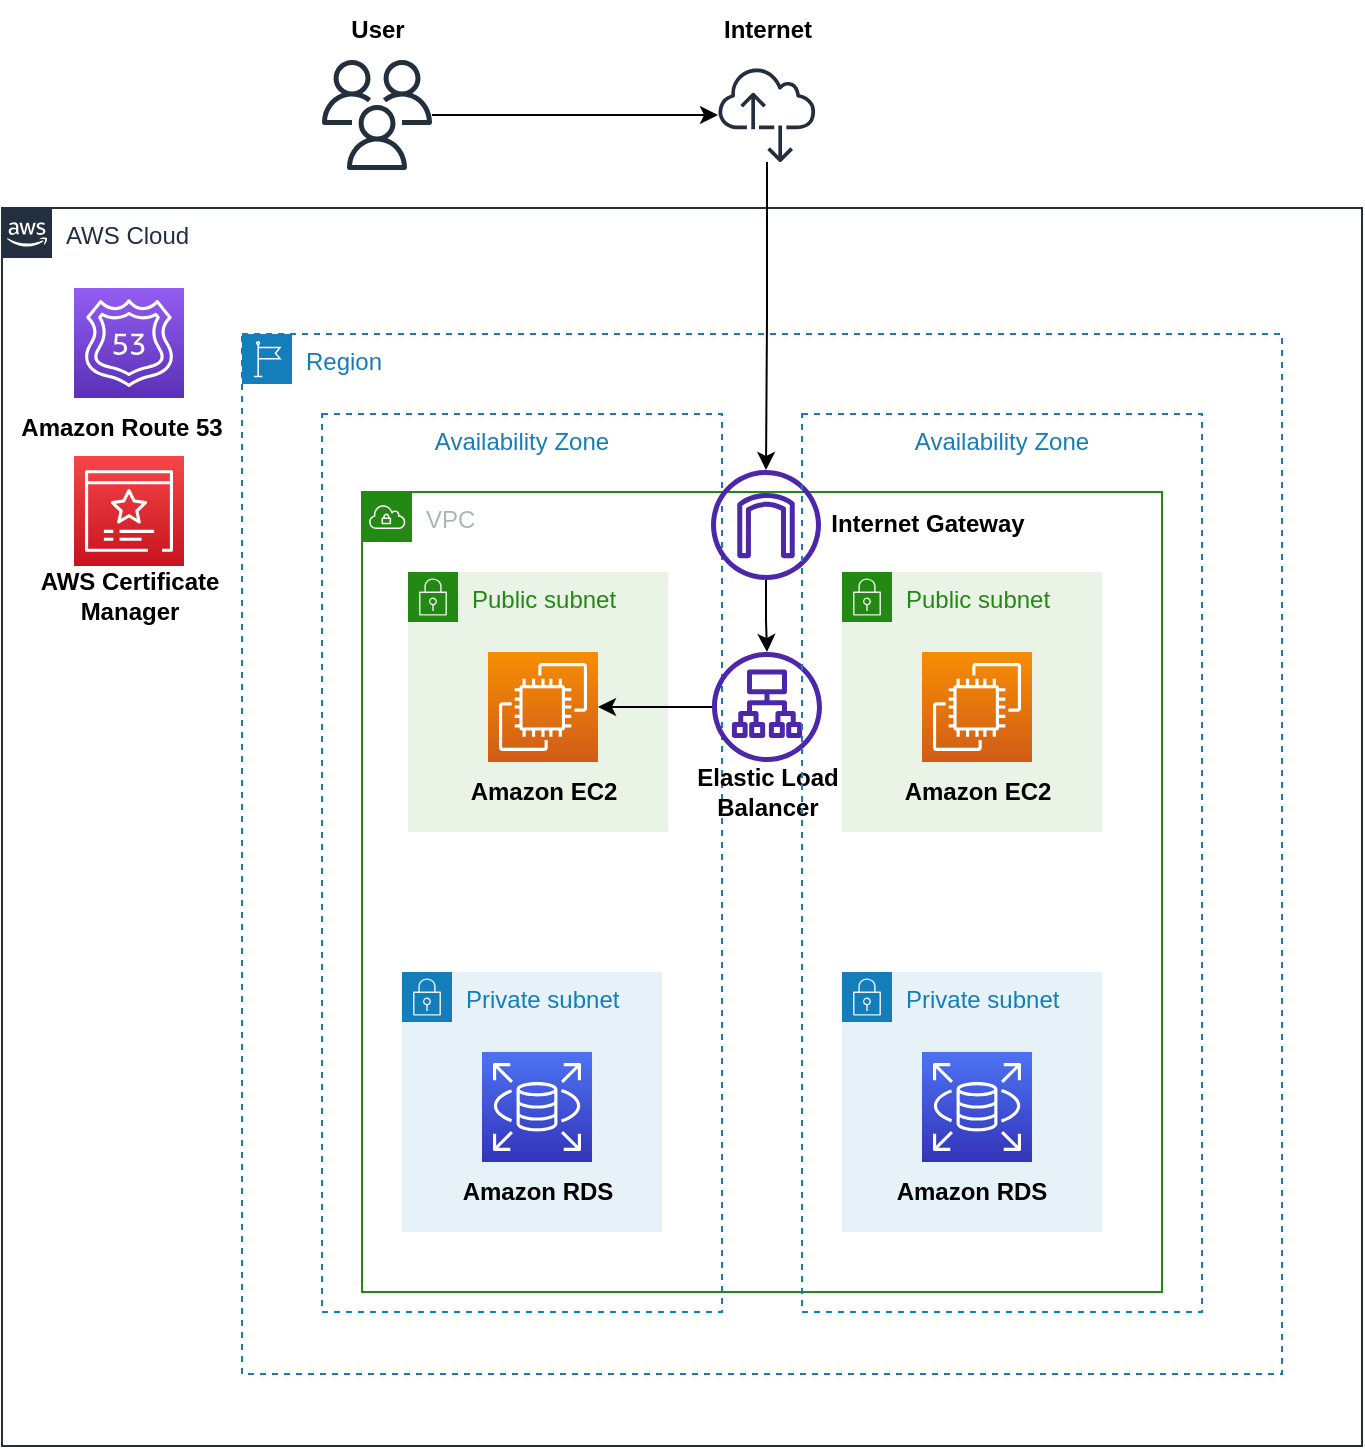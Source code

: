 <mxfile version="21.5.0" type="browser">
  <diagram id="paF6YQ2i-V6QRX9dfae7" name="Page-1">
    <mxGraphModel dx="1603" dy="826" grid="1" gridSize="10" guides="1" tooltips="1" connect="1" arrows="1" fold="1" page="1" pageScale="1" pageWidth="1169" pageHeight="827" math="0" shadow="0">
      <root>
        <mxCell id="0" />
        <mxCell id="1" parent="0" />
        <mxCell id="kEIAtn397vdBtJ0K74f4-1" value="AWS Cloud" style="points=[[0,0],[0.25,0],[0.5,0],[0.75,0],[1,0],[1,0.25],[1,0.5],[1,0.75],[1,1],[0.75,1],[0.5,1],[0.25,1],[0,1],[0,0.75],[0,0.5],[0,0.25]];outlineConnect=0;gradientColor=none;html=1;whiteSpace=wrap;fontSize=12;fontStyle=0;container=1;pointerEvents=0;collapsible=0;recursiveResize=0;shape=mxgraph.aws4.group;grIcon=mxgraph.aws4.group_aws_cloud_alt;strokeColor=#232F3E;fillColor=none;verticalAlign=top;align=left;spacingLeft=30;fontColor=#232F3E;dashed=0;" parent="1" vertex="1">
          <mxGeometry x="468" y="137" width="680" height="619" as="geometry" />
        </mxCell>
        <mxCell id="kEIAtn397vdBtJ0K74f4-3" value="Region" style="points=[[0,0],[0.25,0],[0.5,0],[0.75,0],[1,0],[1,0.25],[1,0.5],[1,0.75],[1,1],[0.75,1],[0.5,1],[0.25,1],[0,1],[0,0.75],[0,0.5],[0,0.25]];outlineConnect=0;gradientColor=none;html=1;whiteSpace=wrap;fontSize=12;fontStyle=0;container=1;pointerEvents=0;collapsible=0;recursiveResize=0;shape=mxgraph.aws4.group;grIcon=mxgraph.aws4.group_region;strokeColor=#147EBA;fillColor=none;verticalAlign=top;align=left;spacingLeft=30;fontColor=#147EBA;dashed=1;" parent="kEIAtn397vdBtJ0K74f4-1" vertex="1">
          <mxGeometry x="120" y="63" width="520" height="520" as="geometry" />
        </mxCell>
        <mxCell id="kEIAtn397vdBtJ0K74f4-4" value="Availability Zone" style="fillColor=none;strokeColor=#147EBA;dashed=1;verticalAlign=top;fontStyle=0;fontColor=#147EBA;whiteSpace=wrap;html=1;" parent="kEIAtn397vdBtJ0K74f4-3" vertex="1">
          <mxGeometry x="40" y="40" width="200" height="449" as="geometry" />
        </mxCell>
        <mxCell id="kEIAtn397vdBtJ0K74f4-2" value="VPC" style="points=[[0,0],[0.25,0],[0.5,0],[0.75,0],[1,0],[1,0.25],[1,0.5],[1,0.75],[1,1],[0.75,1],[0.5,1],[0.25,1],[0,1],[0,0.75],[0,0.5],[0,0.25]];outlineConnect=0;gradientColor=none;html=1;whiteSpace=wrap;fontSize=12;fontStyle=0;container=1;pointerEvents=0;collapsible=0;recursiveResize=0;shape=mxgraph.aws4.group;grIcon=mxgraph.aws4.group_vpc;strokeColor=#248814;fillColor=none;verticalAlign=top;align=left;spacingLeft=30;fontColor=#AAB7B8;dashed=0;" parent="kEIAtn397vdBtJ0K74f4-3" vertex="1">
          <mxGeometry x="60" y="79" width="400" height="400" as="geometry" />
        </mxCell>
        <mxCell id="787doy9NoyU9D87VZDhD-68" value="" style="edgeStyle=orthogonalEdgeStyle;rounded=0;orthogonalLoop=1;jettySize=auto;html=1;" parent="kEIAtn397vdBtJ0K74f4-2" source="kEIAtn397vdBtJ0K74f4-14" target="kEIAtn397vdBtJ0K74f4-15" edge="1">
          <mxGeometry relative="1" as="geometry" />
        </mxCell>
        <mxCell id="kEIAtn397vdBtJ0K74f4-14" value="" style="sketch=0;outlineConnect=0;fontColor=#232F3E;gradientColor=none;fillColor=#4D27AA;strokeColor=none;dashed=0;verticalLabelPosition=bottom;verticalAlign=top;align=center;html=1;fontSize=12;fontStyle=0;aspect=fixed;pointerEvents=1;shape=mxgraph.aws4.internet_gateway;" parent="kEIAtn397vdBtJ0K74f4-2" vertex="1">
          <mxGeometry x="174.5" y="-11" width="55" height="55" as="geometry" />
        </mxCell>
        <mxCell id="kEIAtn397vdBtJ0K74f4-15" value="" style="sketch=0;outlineConnect=0;fontColor=#232F3E;gradientColor=none;fillColor=#4D27AA;strokeColor=none;dashed=0;verticalLabelPosition=bottom;verticalAlign=top;align=center;html=1;fontSize=12;fontStyle=0;aspect=fixed;pointerEvents=1;shape=mxgraph.aws4.application_load_balancer;" parent="kEIAtn397vdBtJ0K74f4-2" vertex="1">
          <mxGeometry x="175" y="80" width="55" height="55" as="geometry" />
        </mxCell>
        <mxCell id="787doy9NoyU9D87VZDhD-71" value="&lt;b&gt;Elastic Load Balancer&lt;/b&gt;" style="text;html=1;strokeColor=none;fillColor=none;align=center;verticalAlign=middle;whiteSpace=wrap;rounded=0;" parent="kEIAtn397vdBtJ0K74f4-2" vertex="1">
          <mxGeometry x="145.75" y="135" width="113.5" height="30" as="geometry" />
        </mxCell>
        <mxCell id="kEIAtn397vdBtJ0K74f4-9" value="Availability Zone" style="fillColor=none;strokeColor=#147EBA;dashed=1;verticalAlign=top;fontStyle=0;fontColor=#147EBA;whiteSpace=wrap;html=1;" parent="kEIAtn397vdBtJ0K74f4-3" vertex="1">
          <mxGeometry x="280" y="40" width="200" height="449" as="geometry" />
        </mxCell>
        <mxCell id="kEIAtn397vdBtJ0K74f4-12" value="Private subnet" style="points=[[0,0],[0.25,0],[0.5,0],[0.75,0],[1,0],[1,0.25],[1,0.5],[1,0.75],[1,1],[0.75,1],[0.5,1],[0.25,1],[0,1],[0,0.75],[0,0.5],[0,0.25]];outlineConnect=0;gradientColor=none;html=1;whiteSpace=wrap;fontSize=12;fontStyle=0;container=1;pointerEvents=0;collapsible=0;recursiveResize=0;shape=mxgraph.aws4.group;grIcon=mxgraph.aws4.group_security_group;grStroke=0;strokeColor=#147EBA;fillColor=#E6F2F8;verticalAlign=top;align=left;spacingLeft=30;fontColor=#147EBA;dashed=0;" parent="kEIAtn397vdBtJ0K74f4-3" vertex="1">
          <mxGeometry x="80" y="319" width="130" height="130" as="geometry" />
        </mxCell>
        <mxCell id="787doy9NoyU9D87VZDhD-13" value="" style="sketch=0;points=[[0,0,0],[0.25,0,0],[0.5,0,0],[0.75,0,0],[1,0,0],[0,1,0],[0.25,1,0],[0.5,1,0],[0.75,1,0],[1,1,0],[0,0.25,0],[0,0.5,0],[0,0.75,0],[1,0.25,0],[1,0.5,0],[1,0.75,0]];outlineConnect=0;fontColor=#232F3E;gradientColor=#4D72F3;gradientDirection=north;fillColor=#3334B9;strokeColor=#ffffff;dashed=0;verticalLabelPosition=bottom;verticalAlign=top;align=center;html=1;fontSize=12;fontStyle=0;aspect=fixed;shape=mxgraph.aws4.resourceIcon;resIcon=mxgraph.aws4.rds;" parent="kEIAtn397vdBtJ0K74f4-12" vertex="1">
          <mxGeometry x="40" y="40" width="55" height="55" as="geometry" />
        </mxCell>
        <mxCell id="787doy9NoyU9D87VZDhD-61" value="&lt;b&gt;Amazon RDS&lt;/b&gt;" style="text;html=1;strokeColor=none;fillColor=none;align=center;verticalAlign=middle;whiteSpace=wrap;rounded=0;" parent="kEIAtn397vdBtJ0K74f4-12" vertex="1">
          <mxGeometry x="10.75" y="95" width="113.5" height="30" as="geometry" />
        </mxCell>
        <mxCell id="kEIAtn397vdBtJ0K74f4-13" value="Public subnet" style="points=[[0,0],[0.25,0],[0.5,0],[0.75,0],[1,0],[1,0.25],[1,0.5],[1,0.75],[1,1],[0.75,1],[0.5,1],[0.25,1],[0,1],[0,0.75],[0,0.5],[0,0.25]];outlineConnect=0;gradientColor=none;html=1;whiteSpace=wrap;fontSize=12;fontStyle=0;container=1;pointerEvents=0;collapsible=0;recursiveResize=0;shape=mxgraph.aws4.group;grIcon=mxgraph.aws4.group_security_group;grStroke=0;strokeColor=#248814;fillColor=#E9F3E6;verticalAlign=top;align=left;spacingLeft=30;fontColor=#248814;dashed=0;" parent="kEIAtn397vdBtJ0K74f4-3" vertex="1">
          <mxGeometry x="300" y="119" width="130" height="130" as="geometry" />
        </mxCell>
        <mxCell id="787doy9NoyU9D87VZDhD-12" value="" style="sketch=0;points=[[0,0,0],[0.25,0,0],[0.5,0,0],[0.75,0,0],[1,0,0],[0,1,0],[0.25,1,0],[0.5,1,0],[0.75,1,0],[1,1,0],[0,0.25,0],[0,0.5,0],[0,0.75,0],[1,0.25,0],[1,0.5,0],[1,0.75,0]];outlineConnect=0;fontColor=#232F3E;gradientColor=#F78E04;gradientDirection=north;fillColor=#D05C17;strokeColor=#ffffff;dashed=0;verticalLabelPosition=bottom;verticalAlign=top;align=center;html=1;fontSize=12;fontStyle=0;aspect=fixed;shape=mxgraph.aws4.resourceIcon;resIcon=mxgraph.aws4.ec2;" parent="kEIAtn397vdBtJ0K74f4-13" vertex="1">
          <mxGeometry x="40" y="40" width="55" height="55" as="geometry" />
        </mxCell>
        <mxCell id="787doy9NoyU9D87VZDhD-65" value="&lt;b&gt;Amazon EC2&lt;/b&gt;" style="text;html=1;strokeColor=none;fillColor=none;align=center;verticalAlign=middle;whiteSpace=wrap;rounded=0;" parent="kEIAtn397vdBtJ0K74f4-13" vertex="1">
          <mxGeometry x="10.75" y="95" width="113.5" height="30" as="geometry" />
        </mxCell>
        <mxCell id="787doy9NoyU9D87VZDhD-10" value="Private subnet" style="points=[[0,0],[0.25,0],[0.5,0],[0.75,0],[1,0],[1,0.25],[1,0.5],[1,0.75],[1,1],[0.75,1],[0.5,1],[0.25,1],[0,1],[0,0.75],[0,0.5],[0,0.25]];outlineConnect=0;gradientColor=none;html=1;whiteSpace=wrap;fontSize=12;fontStyle=0;container=1;pointerEvents=0;collapsible=0;recursiveResize=0;shape=mxgraph.aws4.group;grIcon=mxgraph.aws4.group_security_group;grStroke=0;strokeColor=#147EBA;fillColor=#E6F2F8;verticalAlign=top;align=left;spacingLeft=30;fontColor=#147EBA;dashed=0;" parent="kEIAtn397vdBtJ0K74f4-3" vertex="1">
          <mxGeometry x="300" y="319" width="130" height="130" as="geometry" />
        </mxCell>
        <mxCell id="787doy9NoyU9D87VZDhD-64" value="&lt;b&gt;Amazon RDS&lt;/b&gt;" style="text;html=1;strokeColor=none;fillColor=none;align=center;verticalAlign=middle;whiteSpace=wrap;rounded=0;" parent="787doy9NoyU9D87VZDhD-10" vertex="1">
          <mxGeometry x="8.25" y="95" width="113.5" height="30" as="geometry" />
        </mxCell>
        <mxCell id="787doy9NoyU9D87VZDhD-14" value="" style="sketch=0;points=[[0,0,0],[0.25,0,0],[0.5,0,0],[0.75,0,0],[1,0,0],[0,1,0],[0.25,1,0],[0.5,1,0],[0.75,1,0],[1,1,0],[0,0.25,0],[0,0.5,0],[0,0.75,0],[1,0.25,0],[1,0.5,0],[1,0.75,0]];outlineConnect=0;fontColor=#232F3E;gradientColor=#4D72F3;gradientDirection=north;fillColor=#3334B9;strokeColor=#ffffff;dashed=0;verticalLabelPosition=bottom;verticalAlign=top;align=center;html=1;fontSize=12;fontStyle=0;aspect=fixed;shape=mxgraph.aws4.resourceIcon;resIcon=mxgraph.aws4.rds;" parent="kEIAtn397vdBtJ0K74f4-3" vertex="1">
          <mxGeometry x="340" y="359" width="55" height="55" as="geometry" />
        </mxCell>
        <mxCell id="787doy9NoyU9D87VZDhD-72" value="&lt;b&gt;Internet Gateway&lt;/b&gt;" style="text;html=1;strokeColor=none;fillColor=none;align=center;verticalAlign=middle;whiteSpace=wrap;rounded=0;" parent="kEIAtn397vdBtJ0K74f4-3" vertex="1">
          <mxGeometry x="286" y="80" width="113.5" height="30" as="geometry" />
        </mxCell>
        <mxCell id="787doy9NoyU9D87VZDhD-18" value="" style="sketch=0;points=[[0,0,0],[0.25,0,0],[0.5,0,0],[0.75,0,0],[1,0,0],[0,1,0],[0.25,1,0],[0.5,1,0],[0.75,1,0],[1,1,0],[0,0.25,0],[0,0.5,0],[0,0.75,0],[1,0.25,0],[1,0.5,0],[1,0.75,0]];outlineConnect=0;fontColor=#232F3E;gradientColor=#945DF2;gradientDirection=north;fillColor=#5A30B5;strokeColor=#ffffff;dashed=0;verticalLabelPosition=bottom;verticalAlign=top;align=center;html=1;fontSize=12;fontStyle=0;aspect=fixed;shape=mxgraph.aws4.resourceIcon;resIcon=mxgraph.aws4.route_53;" parent="kEIAtn397vdBtJ0K74f4-1" vertex="1">
          <mxGeometry x="36" y="40" width="55" height="55" as="geometry" />
        </mxCell>
        <mxCell id="787doy9NoyU9D87VZDhD-63" value="&lt;b&gt;Amazon Route 53&lt;/b&gt;" style="text;html=1;strokeColor=none;fillColor=none;align=center;verticalAlign=middle;whiteSpace=wrap;rounded=0;" parent="kEIAtn397vdBtJ0K74f4-1" vertex="1">
          <mxGeometry x="3" y="95" width="113.5" height="30" as="geometry" />
        </mxCell>
        <mxCell id="787doy9NoyU9D87VZDhD-78" value="" style="sketch=0;points=[[0,0,0],[0.25,0,0],[0.5,0,0],[0.75,0,0],[1,0,0],[0,1,0],[0.25,1,0],[0.5,1,0],[0.75,1,0],[1,1,0],[0,0.25,0],[0,0.5,0],[0,0.75,0],[1,0.25,0],[1,0.5,0],[1,0.75,0]];outlineConnect=0;fontColor=#232F3E;gradientColor=#F54749;gradientDirection=north;fillColor=#C7131F;strokeColor=#ffffff;dashed=0;verticalLabelPosition=bottom;verticalAlign=top;align=center;html=1;fontSize=12;fontStyle=0;aspect=fixed;shape=mxgraph.aws4.resourceIcon;resIcon=mxgraph.aws4.certificate_manager_3;" parent="kEIAtn397vdBtJ0K74f4-1" vertex="1">
          <mxGeometry x="36" y="124" width="55" height="55" as="geometry" />
        </mxCell>
        <mxCell id="787doy9NoyU9D87VZDhD-81" value="&lt;b&gt;AWS Certificate Manager&lt;/b&gt;" style="text;html=1;strokeColor=none;fillColor=none;align=center;verticalAlign=middle;whiteSpace=wrap;rounded=0;" parent="kEIAtn397vdBtJ0K74f4-1" vertex="1">
          <mxGeometry x="6.75" y="179" width="113.5" height="30" as="geometry" />
        </mxCell>
        <mxCell id="kEIAtn397vdBtJ0K74f4-11" value="Public subnet" style="points=[[0,0],[0.25,0],[0.5,0],[0.75,0],[1,0],[1,0.25],[1,0.5],[1,0.75],[1,1],[0.75,1],[0.5,1],[0.25,1],[0,1],[0,0.75],[0,0.5],[0,0.25]];outlineConnect=0;gradientColor=none;html=1;whiteSpace=wrap;fontSize=12;fontStyle=0;container=1;pointerEvents=0;collapsible=0;recursiveResize=0;shape=mxgraph.aws4.group;grIcon=mxgraph.aws4.group_security_group;grStroke=0;strokeColor=#248814;fillColor=#E9F3E6;verticalAlign=top;align=left;spacingLeft=30;fontColor=#248814;dashed=0;" parent="1" vertex="1">
          <mxGeometry x="671" y="319" width="130" height="130" as="geometry" />
        </mxCell>
        <mxCell id="787doy9NoyU9D87VZDhD-11" value="" style="sketch=0;points=[[0,0,0],[0.25,0,0],[0.5,0,0],[0.75,0,0],[1,0,0],[0,1,0],[0.25,1,0],[0.5,1,0],[0.75,1,0],[1,1,0],[0,0.25,0],[0,0.5,0],[0,0.75,0],[1,0.25,0],[1,0.5,0],[1,0.75,0]];outlineConnect=0;fontColor=#232F3E;gradientColor=#F78E04;gradientDirection=north;fillColor=#D05C17;strokeColor=#ffffff;dashed=0;verticalLabelPosition=bottom;verticalAlign=top;align=center;html=1;fontSize=12;fontStyle=0;aspect=fixed;shape=mxgraph.aws4.resourceIcon;resIcon=mxgraph.aws4.ec2;" parent="kEIAtn397vdBtJ0K74f4-11" vertex="1">
          <mxGeometry x="40" y="40" width="55" height="55" as="geometry" />
        </mxCell>
        <mxCell id="787doy9NoyU9D87VZDhD-66" value="&lt;b&gt;Amazon EC2&lt;/b&gt;" style="text;html=1;strokeColor=none;fillColor=none;align=center;verticalAlign=middle;whiteSpace=wrap;rounded=0;" parent="kEIAtn397vdBtJ0K74f4-11" vertex="1">
          <mxGeometry x="10.75" y="95" width="113.5" height="30" as="geometry" />
        </mxCell>
        <mxCell id="787doy9NoyU9D87VZDhD-70" style="edgeStyle=orthogonalEdgeStyle;rounded=0;orthogonalLoop=1;jettySize=auto;html=1;" parent="1" source="787doy9NoyU9D87VZDhD-16" target="787doy9NoyU9D87VZDhD-15" edge="1">
          <mxGeometry relative="1" as="geometry" />
        </mxCell>
        <mxCell id="787doy9NoyU9D87VZDhD-16" value="" style="sketch=0;outlineConnect=0;fontColor=#232F3E;gradientColor=none;fillColor=#232F3D;strokeColor=none;dashed=0;verticalLabelPosition=bottom;verticalAlign=top;align=center;html=1;fontSize=12;fontStyle=0;aspect=fixed;pointerEvents=1;shape=mxgraph.aws4.users;" parent="1" vertex="1">
          <mxGeometry x="628" y="63" width="55" height="55" as="geometry" />
        </mxCell>
        <mxCell id="787doy9NoyU9D87VZDhD-67" style="edgeStyle=orthogonalEdgeStyle;rounded=0;orthogonalLoop=1;jettySize=auto;html=1;" parent="1" source="kEIAtn397vdBtJ0K74f4-15" target="787doy9NoyU9D87VZDhD-11" edge="1">
          <mxGeometry relative="1" as="geometry" />
        </mxCell>
        <mxCell id="787doy9NoyU9D87VZDhD-69" style="edgeStyle=orthogonalEdgeStyle;rounded=0;orthogonalLoop=1;jettySize=auto;html=1;" parent="1" source="787doy9NoyU9D87VZDhD-15" target="kEIAtn397vdBtJ0K74f4-14" edge="1">
          <mxGeometry relative="1" as="geometry" />
        </mxCell>
        <mxCell id="787doy9NoyU9D87VZDhD-15" value="" style="sketch=0;outlineConnect=0;fontColor=#232F3E;gradientColor=none;fillColor=#232F3D;strokeColor=none;dashed=0;verticalLabelPosition=bottom;verticalAlign=top;align=center;html=1;fontSize=12;fontStyle=0;aspect=fixed;pointerEvents=1;shape=mxgraph.aws4.internet_alt2;" parent="1" vertex="1">
          <mxGeometry x="826" y="63" width="49" height="55" as="geometry" />
        </mxCell>
        <mxCell id="787doy9NoyU9D87VZDhD-74" value="&lt;b&gt;User&lt;/b&gt;" style="text;html=1;strokeColor=none;fillColor=none;align=center;verticalAlign=middle;whiteSpace=wrap;rounded=0;" parent="1" vertex="1">
          <mxGeometry x="598.75" y="33" width="113.5" height="30" as="geometry" />
        </mxCell>
        <mxCell id="787doy9NoyU9D87VZDhD-75" value="&lt;b&gt;Internet&lt;/b&gt;" style="text;html=1;strokeColor=none;fillColor=none;align=center;verticalAlign=middle;whiteSpace=wrap;rounded=0;" parent="1" vertex="1">
          <mxGeometry x="793.75" y="33" width="113.5" height="30" as="geometry" />
        </mxCell>
      </root>
    </mxGraphModel>
  </diagram>
</mxfile>
